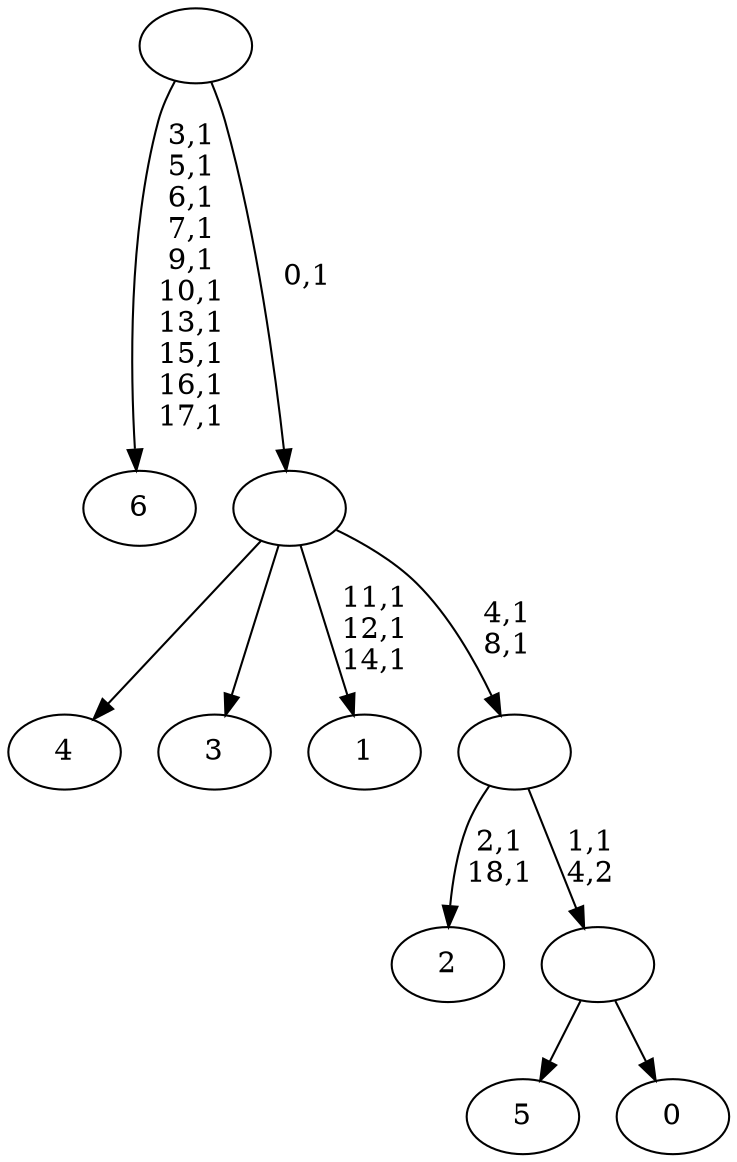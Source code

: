 digraph T {
	26 [label="6"]
	15 [label="5"]
	14 [label="4"]
	13 [label="3"]
	12 [label="2"]
	9 [label="1"]
	5 [label="0"]
	4 [label=""]
	3 [label=""]
	1 [label=""]
	0 [label=""]
	4 -> 15 [label=""]
	4 -> 5 [label=""]
	3 -> 12 [label="2,1\n18,1"]
	3 -> 4 [label="1,1\n4,2"]
	1 -> 3 [label="4,1\n8,1"]
	1 -> 9 [label="11,1\n12,1\n14,1"]
	1 -> 14 [label=""]
	1 -> 13 [label=""]
	0 -> 26 [label="3,1\n5,1\n6,1\n7,1\n9,1\n10,1\n13,1\n15,1\n16,1\n17,1"]
	0 -> 1 [label="0,1"]
}
